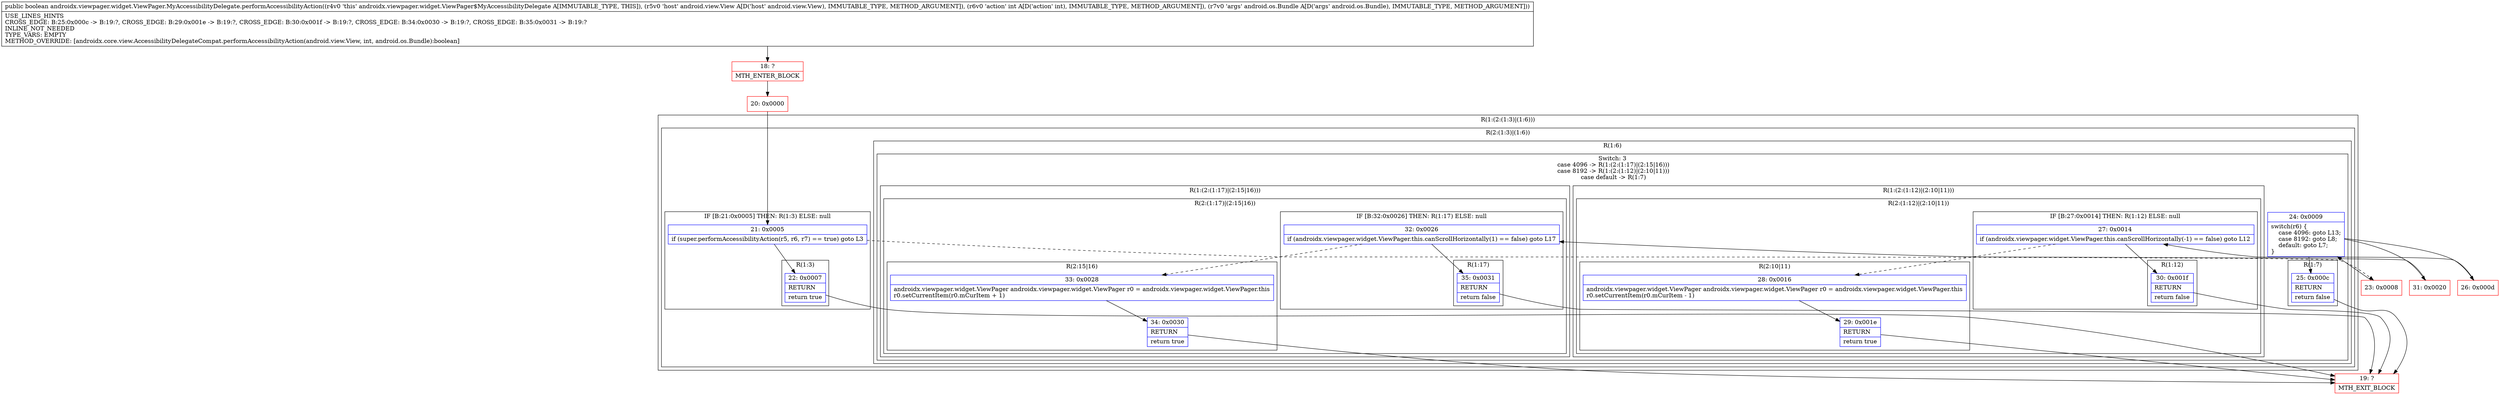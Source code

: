 digraph "CFG forandroidx.viewpager.widget.ViewPager.MyAccessibilityDelegate.performAccessibilityAction(Landroid\/view\/View;ILandroid\/os\/Bundle;)Z" {
subgraph cluster_Region_447466855 {
label = "R(1:(2:(1:3)|(1:6)))";
node [shape=record,color=blue];
subgraph cluster_Region_2010128363 {
label = "R(2:(1:3)|(1:6))";
node [shape=record,color=blue];
subgraph cluster_IfRegion_698133750 {
label = "IF [B:21:0x0005] THEN: R(1:3) ELSE: null";
node [shape=record,color=blue];
Node_21 [shape=record,label="{21\:\ 0x0005|if (super.performAccessibilityAction(r5, r6, r7) == true) goto L3\l}"];
subgraph cluster_Region_664773982 {
label = "R(1:3)";
node [shape=record,color=blue];
Node_22 [shape=record,label="{22\:\ 0x0007|RETURN\l|return true\l}"];
}
}
subgraph cluster_Region_1671136319 {
label = "R(1:6)";
node [shape=record,color=blue];
subgraph cluster_SwitchRegion_348381408 {
label = "Switch: 3
 case 4096 -> R(1:(2:(1:17)|(2:15|16)))
 case 8192 -> R(1:(2:(1:12)|(2:10|11)))
 case default -> R(1:7)";
node [shape=record,color=blue];
Node_24 [shape=record,label="{24\:\ 0x0009|switch(r6) \{\l    case 4096: goto L13;\l    case 8192: goto L8;\l    default: goto L7;\l\}\l}"];
subgraph cluster_Region_1492387218 {
label = "R(1:(2:(1:17)|(2:15|16)))";
node [shape=record,color=blue];
subgraph cluster_Region_35389063 {
label = "R(2:(1:17)|(2:15|16))";
node [shape=record,color=blue];
subgraph cluster_IfRegion_1025386631 {
label = "IF [B:32:0x0026] THEN: R(1:17) ELSE: null";
node [shape=record,color=blue];
Node_32 [shape=record,label="{32\:\ 0x0026|if (androidx.viewpager.widget.ViewPager.this.canScrollHorizontally(1) == false) goto L17\l}"];
subgraph cluster_Region_919669540 {
label = "R(1:17)";
node [shape=record,color=blue];
Node_35 [shape=record,label="{35\:\ 0x0031|RETURN\l|return false\l}"];
}
}
subgraph cluster_Region_1288488531 {
label = "R(2:15|16)";
node [shape=record,color=blue];
Node_33 [shape=record,label="{33\:\ 0x0028|androidx.viewpager.widget.ViewPager androidx.viewpager.widget.ViewPager r0 = androidx.viewpager.widget.ViewPager.this\lr0.setCurrentItem(r0.mCurItem + 1)\l}"];
Node_34 [shape=record,label="{34\:\ 0x0030|RETURN\l|return true\l}"];
}
}
}
subgraph cluster_Region_1316045049 {
label = "R(1:(2:(1:12)|(2:10|11)))";
node [shape=record,color=blue];
subgraph cluster_Region_331571318 {
label = "R(2:(1:12)|(2:10|11))";
node [shape=record,color=blue];
subgraph cluster_IfRegion_1599416473 {
label = "IF [B:27:0x0014] THEN: R(1:12) ELSE: null";
node [shape=record,color=blue];
Node_27 [shape=record,label="{27\:\ 0x0014|if (androidx.viewpager.widget.ViewPager.this.canScrollHorizontally(\-1) == false) goto L12\l}"];
subgraph cluster_Region_1633915004 {
label = "R(1:12)";
node [shape=record,color=blue];
Node_30 [shape=record,label="{30\:\ 0x001f|RETURN\l|return false\l}"];
}
}
subgraph cluster_Region_334029600 {
label = "R(2:10|11)";
node [shape=record,color=blue];
Node_28 [shape=record,label="{28\:\ 0x0016|androidx.viewpager.widget.ViewPager androidx.viewpager.widget.ViewPager r0 = androidx.viewpager.widget.ViewPager.this\lr0.setCurrentItem(r0.mCurItem \- 1)\l}"];
Node_29 [shape=record,label="{29\:\ 0x001e|RETURN\l|return true\l}"];
}
}
}
subgraph cluster_Region_634479137 {
label = "R(1:7)";
node [shape=record,color=blue];
Node_25 [shape=record,label="{25\:\ 0x000c|RETURN\l|return false\l}"];
}
}
}
}
}
Node_18 [shape=record,color=red,label="{18\:\ ?|MTH_ENTER_BLOCK\l}"];
Node_20 [shape=record,color=red,label="{20\:\ 0x0000}"];
Node_19 [shape=record,color=red,label="{19\:\ ?|MTH_EXIT_BLOCK\l}"];
Node_23 [shape=record,color=red,label="{23\:\ 0x0008}"];
Node_26 [shape=record,color=red,label="{26\:\ 0x000d}"];
Node_31 [shape=record,color=red,label="{31\:\ 0x0020}"];
MethodNode[shape=record,label="{public boolean androidx.viewpager.widget.ViewPager.MyAccessibilityDelegate.performAccessibilityAction((r4v0 'this' androidx.viewpager.widget.ViewPager$MyAccessibilityDelegate A[IMMUTABLE_TYPE, THIS]), (r5v0 'host' android.view.View A[D('host' android.view.View), IMMUTABLE_TYPE, METHOD_ARGUMENT]), (r6v0 'action' int A[D('action' int), IMMUTABLE_TYPE, METHOD_ARGUMENT]), (r7v0 'args' android.os.Bundle A[D('args' android.os.Bundle), IMMUTABLE_TYPE, METHOD_ARGUMENT]))  | USE_LINES_HINTS\lCROSS_EDGE: B:25:0x000c \-\> B:19:?, CROSS_EDGE: B:29:0x001e \-\> B:19:?, CROSS_EDGE: B:30:0x001f \-\> B:19:?, CROSS_EDGE: B:34:0x0030 \-\> B:19:?, CROSS_EDGE: B:35:0x0031 \-\> B:19:?\lINLINE_NOT_NEEDED\lTYPE_VARS: EMPTY\lMETHOD_OVERRIDE: [androidx.core.view.AccessibilityDelegateCompat.performAccessibilityAction(android.view.View, int, android.os.Bundle):boolean]\l}"];
MethodNode -> Node_18;Node_21 -> Node_22;
Node_21 -> Node_23[style=dashed];
Node_22 -> Node_19;
Node_24 -> Node_25;
Node_24 -> Node_26;
Node_24 -> Node_31;
Node_32 -> Node_33[style=dashed];
Node_32 -> Node_35;
Node_35 -> Node_19;
Node_33 -> Node_34;
Node_34 -> Node_19;
Node_27 -> Node_28[style=dashed];
Node_27 -> Node_30;
Node_30 -> Node_19;
Node_28 -> Node_29;
Node_29 -> Node_19;
Node_25 -> Node_19;
Node_18 -> Node_20;
Node_20 -> Node_21;
Node_23 -> Node_24;
Node_26 -> Node_27;
Node_31 -> Node_32;
}

